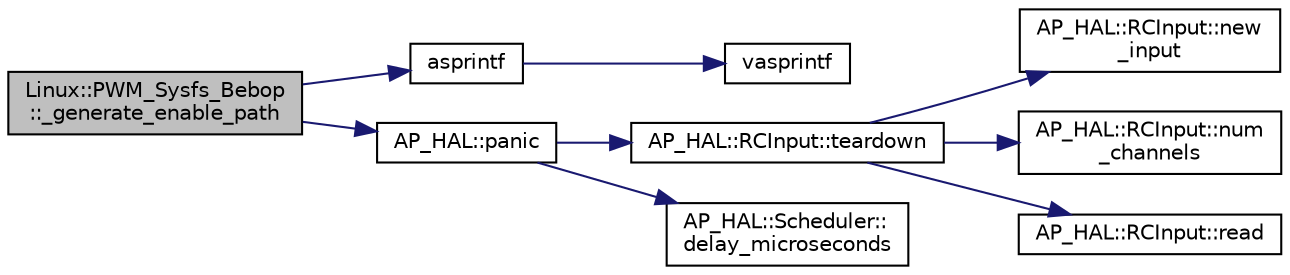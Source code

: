 digraph "Linux::PWM_Sysfs_Bebop::_generate_enable_path"
{
 // INTERACTIVE_SVG=YES
  edge [fontname="Helvetica",fontsize="10",labelfontname="Helvetica",labelfontsize="10"];
  node [fontname="Helvetica",fontsize="10",shape=record];
  rankdir="LR";
  Node1 [label="Linux::PWM_Sysfs_Bebop\l::_generate_enable_path",height=0.2,width=0.4,color="black", fillcolor="grey75", style="filled", fontcolor="black"];
  Node1 -> Node2 [color="midnightblue",fontsize="10",style="solid",fontname="Helvetica"];
  Node2 [label="asprintf",height=0.2,width=0.4,color="black", fillcolor="white", style="filled",URL="$replace_8cpp.html#a28a648dd20504ebc0c03623a28d82c93"];
  Node2 -> Node3 [color="midnightblue",fontsize="10",style="solid",fontname="Helvetica"];
  Node3 [label="vasprintf",height=0.2,width=0.4,color="black", fillcolor="white", style="filled",URL="$replace_8cpp.html#a4e85b35525311e653744c2bfd3e9971e"];
  Node1 -> Node4 [color="midnightblue",fontsize="10",style="solid",fontname="Helvetica"];
  Node4 [label="AP_HAL::panic",height=0.2,width=0.4,color="black", fillcolor="white", style="filled",URL="$namespaceAP__HAL.html#a71832f03d849a0c088f04fc98d3c8143"];
  Node4 -> Node5 [color="midnightblue",fontsize="10",style="solid",fontname="Helvetica"];
  Node5 [label="AP_HAL::RCInput::teardown",height=0.2,width=0.4,color="black", fillcolor="white", style="filled",URL="$classAP__HAL_1_1RCInput.html#a2bea13d38f2b9ae8bf5193a3a69f0a31"];
  Node5 -> Node6 [color="midnightblue",fontsize="10",style="solid",fontname="Helvetica"];
  Node6 [label="AP_HAL::RCInput::new\l_input",height=0.2,width=0.4,color="black", fillcolor="white", style="filled",URL="$classAP__HAL_1_1RCInput.html#aee1fade33080edef83dd7db0fad0f7da"];
  Node5 -> Node7 [color="midnightblue",fontsize="10",style="solid",fontname="Helvetica"];
  Node7 [label="AP_HAL::RCInput::num\l_channels",height=0.2,width=0.4,color="black", fillcolor="white", style="filled",URL="$classAP__HAL_1_1RCInput.html#ae55f959c6115c1f41783af3a2b6c4fcd"];
  Node5 -> Node8 [color="midnightblue",fontsize="10",style="solid",fontname="Helvetica"];
  Node8 [label="AP_HAL::RCInput::read",height=0.2,width=0.4,color="black", fillcolor="white", style="filled",URL="$classAP__HAL_1_1RCInput.html#a078fd7e6d2e6a899009ec674a8e03498"];
  Node4 -> Node9 [color="midnightblue",fontsize="10",style="solid",fontname="Helvetica"];
  Node9 [label="AP_HAL::Scheduler::\ldelay_microseconds",height=0.2,width=0.4,color="black", fillcolor="white", style="filled",URL="$classAP__HAL_1_1Scheduler.html#a78c4f1b1f192ac1c99544b6cc8f099b0"];
}
